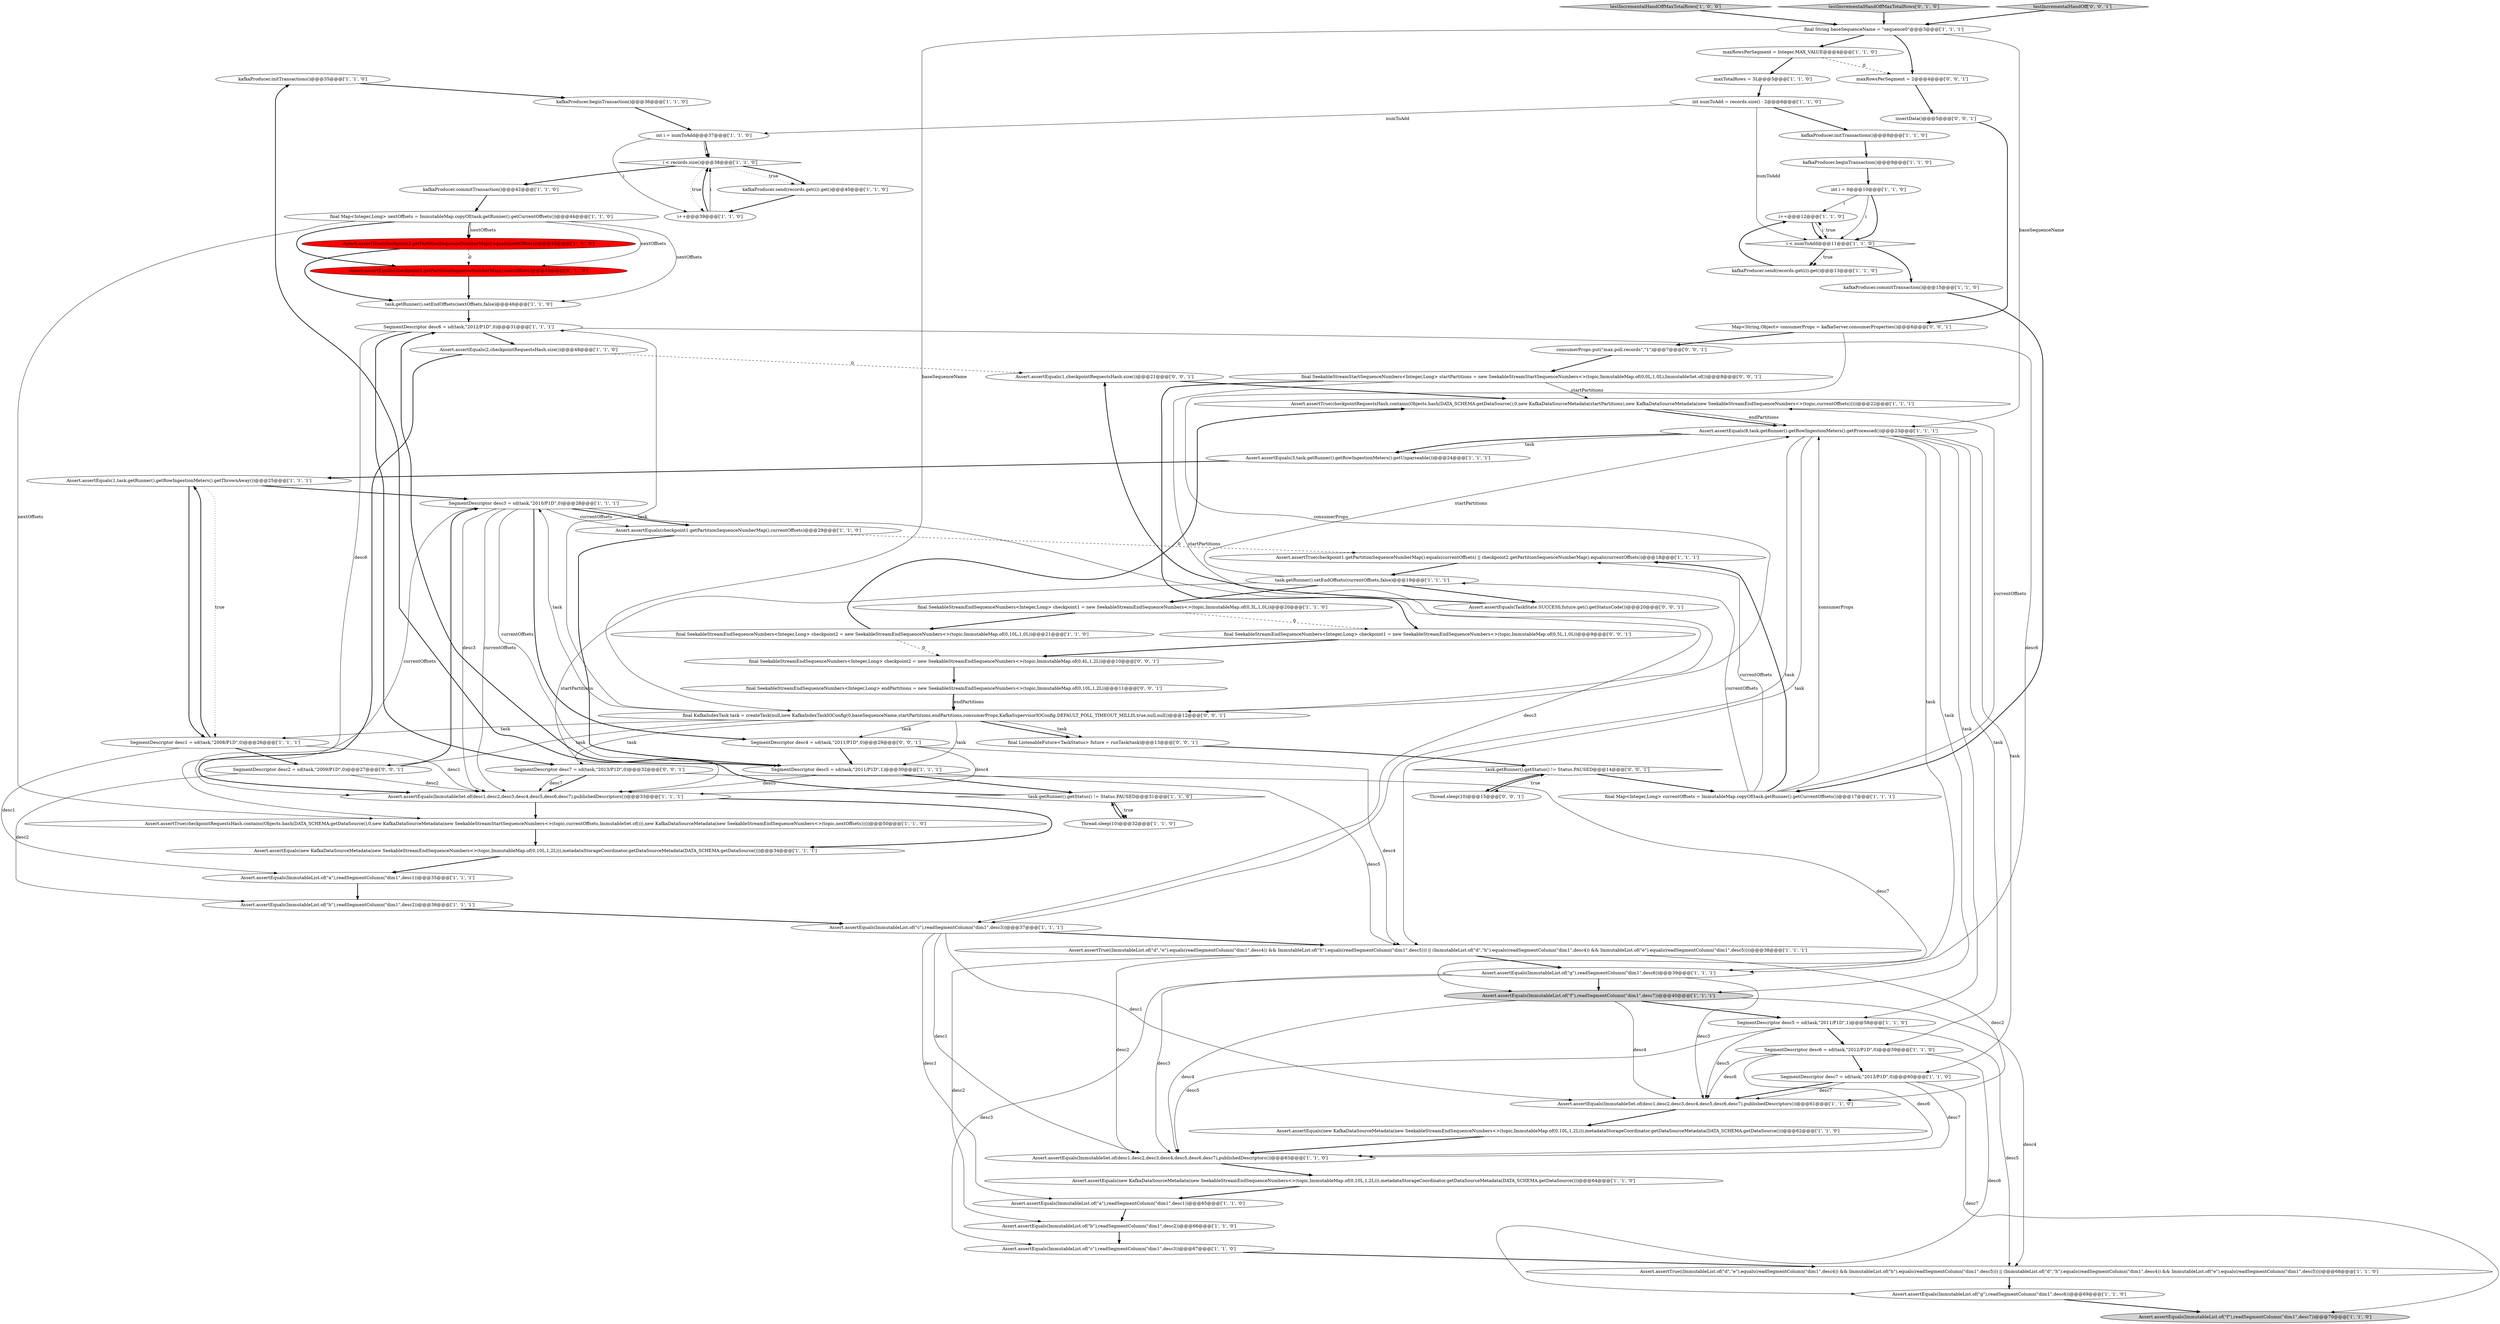 digraph {
51 [style = filled, label = "kafkaProducer.initTransactions()@@@35@@@['1', '1', '0']", fillcolor = white, shape = ellipse image = "AAA0AAABBB1BBB"];
78 [style = filled, label = "final KafkaIndexTask task = createTask(null,new KafkaIndexTaskIOConfig(0,baseSequenceName,startPartitions,endPartitions,consumerProps,KafkaSupervisorIOConfig.DEFAULT_POLL_TIMEOUT_MILLIS,true,null,null))@@@12@@@['0', '0', '1']", fillcolor = white, shape = ellipse image = "AAA0AAABBB3BBB"];
46 [style = filled, label = "Assert.assertEquals(ImmutableList.of(\"b\"),readSegmentColumn(\"dim1\",desc2))@@@66@@@['1', '1', '0']", fillcolor = white, shape = ellipse image = "AAA0AAABBB1BBB"];
35 [style = filled, label = "SegmentDescriptor desc5 = sd(task,\"2011/P1D\",1)@@@58@@@['1', '1', '0']", fillcolor = white, shape = ellipse image = "AAA0AAABBB1BBB"];
33 [style = filled, label = "Assert.assertEquals(new KafkaDataSourceMetadata(new SeekableStreamEndSequenceNumbers<>(topic,ImmutableMap.of(0,10L,1,2L))),metadataStorageCoordinator.getDataSourceMetadata(DATA_SCHEMA.getDataSource()))@@@64@@@['1', '1', '0']", fillcolor = white, shape = ellipse image = "AAA0AAABBB1BBB"];
17 [style = filled, label = "Assert.assertEquals(ImmutableSet.of(desc1,desc2,desc3,desc4,desc5,desc6,desc7),publishedDescriptors())@@@63@@@['1', '1', '0']", fillcolor = white, shape = ellipse image = "AAA0AAABBB1BBB"];
4 [style = filled, label = "kafkaProducer.beginTransaction()@@@9@@@['1', '1', '0']", fillcolor = white, shape = ellipse image = "AAA0AAABBB1BBB"];
31 [style = filled, label = "testIncrementalHandOffMaxTotalRows['1', '0', '0']", fillcolor = lightgray, shape = diamond image = "AAA0AAABBB1BBB"];
19 [style = filled, label = "Assert.assertTrue(checkpoint2.getPartitionSequenceNumberMap().equals(nextOffsets))@@@45@@@['1', '0', '0']", fillcolor = red, shape = ellipse image = "AAA1AAABBB1BBB"];
59 [style = filled, label = "final SeekableStreamEndSequenceNumbers<Integer,Long> checkpoint1 = new SeekableStreamEndSequenceNumbers<>(topic,ImmutableMap.of(0,3L,1,0L))@@@20@@@['1', '1', '0']", fillcolor = white, shape = ellipse image = "AAA0AAABBB1BBB"];
80 [style = filled, label = "Assert.assertEquals(1,checkpointRequestsHash.size())@@@21@@@['0', '0', '1']", fillcolor = white, shape = ellipse image = "AAA0AAABBB3BBB"];
53 [style = filled, label = "kafkaProducer.commitTransaction()@@@42@@@['1', '1', '0']", fillcolor = white, shape = ellipse image = "AAA0AAABBB1BBB"];
9 [style = filled, label = "Assert.assertEquals(ImmutableList.of(\"f\"),readSegmentColumn(\"dim1\",desc7))@@@40@@@['1', '1', '1']", fillcolor = lightgray, shape = ellipse image = "AAA0AAABBB1BBB"];
11 [style = filled, label = "i < records.size()@@@38@@@['1', '1', '0']", fillcolor = white, shape = diamond image = "AAA0AAABBB1BBB"];
44 [style = filled, label = "Assert.assertTrue((ImmutableList.of(\"d\",\"e\").equals(readSegmentColumn(\"dim1\",desc4)) && ImmutableList.of(\"h\").equals(readSegmentColumn(\"dim1\",desc5))) || (ImmutableList.of(\"d\",\"h\").equals(readSegmentColumn(\"dim1\",desc4)) && ImmutableList.of(\"e\").equals(readSegmentColumn(\"dim1\",desc5))))@@@38@@@['1', '1', '1']", fillcolor = white, shape = ellipse image = "AAA0AAABBB1BBB"];
49 [style = filled, label = "maxRowsPerSegment = Integer.MAX_VALUE@@@4@@@['1', '1', '0']", fillcolor = white, shape = ellipse image = "AAA0AAABBB1BBB"];
39 [style = filled, label = "Assert.assertEquals(new KafkaDataSourceMetadata(new SeekableStreamEndSequenceNumbers<>(topic,ImmutableMap.of(0,10L,1,2L))),metadataStorageCoordinator.getDataSourceMetadata(DATA_SCHEMA.getDataSource()))@@@62@@@['1', '1', '0']", fillcolor = white, shape = ellipse image = "AAA0AAABBB1BBB"];
56 [style = filled, label = "final Map<Integer,Long> currentOffsets = ImmutableMap.copyOf(task.getRunner().getCurrentOffsets())@@@17@@@['1', '1', '1']", fillcolor = white, shape = ellipse image = "AAA0AAABBB1BBB"];
55 [style = filled, label = "i++@@@12@@@['1', '1', '0']", fillcolor = white, shape = ellipse image = "AAA0AAABBB1BBB"];
0 [style = filled, label = "Assert.assertEquals(new KafkaDataSourceMetadata(new SeekableStreamEndSequenceNumbers<>(topic,ImmutableMap.of(0,10L,1,2L))),metadataStorageCoordinator.getDataSourceMetadata(DATA_SCHEMA.getDataSource()))@@@34@@@['1', '1', '1']", fillcolor = white, shape = ellipse image = "AAA0AAABBB1BBB"];
61 [style = filled, label = "testIncrementalHandOffMaxTotalRows['0', '1', '0']", fillcolor = lightgray, shape = diamond image = "AAA0AAABBB2BBB"];
41 [style = filled, label = "Thread.sleep(10)@@@32@@@['1', '1', '0']", fillcolor = white, shape = ellipse image = "AAA0AAABBB1BBB"];
45 [style = filled, label = "final Map<Integer,Long> nextOffsets = ImmutableMap.copyOf(task.getRunner().getCurrentOffsets())@@@44@@@['1', '1', '0']", fillcolor = white, shape = ellipse image = "AAA0AAABBB1BBB"];
1 [style = filled, label = "task.getRunner().setEndOffsets(nextOffsets,false)@@@46@@@['1', '1', '0']", fillcolor = white, shape = ellipse image = "AAA0AAABBB1BBB"];
13 [style = filled, label = "SegmentDescriptor desc6 = sd(task,\"2012/P1D\",0)@@@59@@@['1', '1', '0']", fillcolor = white, shape = ellipse image = "AAA0AAABBB1BBB"];
26 [style = filled, label = "Assert.assertTrue(checkpoint1.getPartitionSequenceNumberMap().equals(currentOffsets) || checkpoint2.getPartitionSequenceNumberMap().equals(currentOffsets))@@@18@@@['1', '1', '1']", fillcolor = white, shape = ellipse image = "AAA0AAABBB1BBB"];
70 [style = filled, label = "testIncrementalHandOff['0', '0', '1']", fillcolor = lightgray, shape = diamond image = "AAA0AAABBB3BBB"];
71 [style = filled, label = "final SeekableStreamEndSequenceNumbers<Integer,Long> checkpoint1 = new SeekableStreamEndSequenceNumbers<>(topic,ImmutableMap.of(0,5L,1,0L))@@@9@@@['0', '0', '1']", fillcolor = white, shape = ellipse image = "AAA0AAABBB3BBB"];
30 [style = filled, label = "Assert.assertEquals(ImmutableList.of(\"c\"),readSegmentColumn(\"dim1\",desc3))@@@37@@@['1', '1', '1']", fillcolor = white, shape = ellipse image = "AAA0AAABBB1BBB"];
75 [style = filled, label = "final SeekableStreamStartSequenceNumbers<Integer,Long> startPartitions = new SeekableStreamStartSequenceNumbers<>(topic,ImmutableMap.of(0,0L,1,0L),ImmutableSet.of())@@@8@@@['0', '0', '1']", fillcolor = white, shape = ellipse image = "AAA0AAABBB3BBB"];
21 [style = filled, label = "final SeekableStreamEndSequenceNumbers<Integer,Long> checkpoint2 = new SeekableStreamEndSequenceNumbers<>(topic,ImmutableMap.of(0,10L,1,0L))@@@21@@@['1', '1', '0']", fillcolor = white, shape = ellipse image = "AAA0AAABBB1BBB"];
2 [style = filled, label = "Assert.assertEquals(2,checkpointRequestsHash.size())@@@48@@@['1', '1', '0']", fillcolor = white, shape = ellipse image = "AAA0AAABBB1BBB"];
23 [style = filled, label = "int i = numToAdd@@@37@@@['1', '1', '0']", fillcolor = white, shape = ellipse image = "AAA0AAABBB1BBB"];
27 [style = filled, label = "kafkaProducer.send(records.get(i)).get()@@@40@@@['1', '1', '0']", fillcolor = white, shape = ellipse image = "AAA0AAABBB1BBB"];
42 [style = filled, label = "Assert.assertEquals(ImmutableList.of(\"b\"),readSegmentColumn(\"dim1\",desc2))@@@36@@@['1', '1', '1']", fillcolor = white, shape = ellipse image = "AAA0AAABBB1BBB"];
48 [style = filled, label = "SegmentDescriptor desc5 = sd(task,\"2011/P1D\",1)@@@30@@@['1', '1', '1']", fillcolor = white, shape = ellipse image = "AAA0AAABBB1BBB"];
79 [style = filled, label = "maxRowsPerSegment = 2@@@4@@@['0', '0', '1']", fillcolor = white, shape = ellipse image = "AAA0AAABBB3BBB"];
10 [style = filled, label = "kafkaProducer.beginTransaction()@@@36@@@['1', '1', '0']", fillcolor = white, shape = ellipse image = "AAA0AAABBB1BBB"];
3 [style = filled, label = "final String baseSequenceName = \"sequence0\"@@@3@@@['1', '1', '1']", fillcolor = white, shape = ellipse image = "AAA0AAABBB1BBB"];
36 [style = filled, label = "Assert.assertEquals(1,task.getRunner().getRowIngestionMeters().getThrownAway())@@@25@@@['1', '1', '1']", fillcolor = white, shape = ellipse image = "AAA0AAABBB1BBB"];
63 [style = filled, label = "task.getRunner().getStatus() != Status.PAUSED@@@14@@@['0', '0', '1']", fillcolor = white, shape = diamond image = "AAA0AAABBB3BBB"];
62 [style = filled, label = "Assert.assertEquals(checkpoint2.getPartitionSequenceNumberMap(),nextOffsets)@@@45@@@['0', '1', '0']", fillcolor = red, shape = ellipse image = "AAA1AAABBB2BBB"];
64 [style = filled, label = "Thread.sleep(10)@@@15@@@['0', '0', '1']", fillcolor = white, shape = ellipse image = "AAA0AAABBB3BBB"];
68 [style = filled, label = "Assert.assertEquals(TaskState.SUCCESS,future.get().getStatusCode())@@@20@@@['0', '0', '1']", fillcolor = white, shape = ellipse image = "AAA0AAABBB3BBB"];
6 [style = filled, label = "Assert.assertTrue(checkpointRequestsHash.contains(Objects.hash(DATA_SCHEMA.getDataSource(),0,new KafkaDataSourceMetadata(startPartitions),new KafkaDataSourceMetadata(new SeekableStreamEndSequenceNumbers<>(topic,currentOffsets)))))@@@22@@@['1', '1', '1']", fillcolor = white, shape = ellipse image = "AAA0AAABBB1BBB"];
24 [style = filled, label = "SegmentDescriptor desc6 = sd(task,\"2012/P1D\",0)@@@31@@@['1', '1', '1']", fillcolor = white, shape = ellipse image = "AAA0AAABBB1BBB"];
69 [style = filled, label = "Map<String,Object> consumerProps = kafkaServer.consumerProperties()@@@6@@@['0', '0', '1']", fillcolor = white, shape = ellipse image = "AAA0AAABBB3BBB"];
67 [style = filled, label = "consumerProps.put(\"max.poll.records\",\"1\")@@@7@@@['0', '0', '1']", fillcolor = white, shape = ellipse image = "AAA0AAABBB3BBB"];
38 [style = filled, label = "SegmentDescriptor desc7 = sd(task,\"2013/P1D\",0)@@@60@@@['1', '1', '0']", fillcolor = white, shape = ellipse image = "AAA0AAABBB1BBB"];
77 [style = filled, label = "SegmentDescriptor desc2 = sd(task,\"2009/P1D\",0)@@@27@@@['0', '0', '1']", fillcolor = white, shape = ellipse image = "AAA0AAABBB3BBB"];
54 [style = filled, label = "kafkaProducer.initTransactions()@@@8@@@['1', '1', '0']", fillcolor = white, shape = ellipse image = "AAA0AAABBB1BBB"];
22 [style = filled, label = "Assert.assertEquals(ImmutableList.of(\"c\"),readSegmentColumn(\"dim1\",desc3))@@@67@@@['1', '1', '0']", fillcolor = white, shape = ellipse image = "AAA0AAABBB1BBB"];
47 [style = filled, label = "Assert.assertEquals(checkpoint1.getPartitionSequenceNumberMap(),currentOffsets)@@@29@@@['1', '1', '0']", fillcolor = white, shape = ellipse image = "AAA0AAABBB1BBB"];
20 [style = filled, label = "Assert.assertTrue((ImmutableList.of(\"d\",\"e\").equals(readSegmentColumn(\"dim1\",desc4)) && ImmutableList.of(\"h\").equals(readSegmentColumn(\"dim1\",desc5))) || (ImmutableList.of(\"d\",\"h\").equals(readSegmentColumn(\"dim1\",desc4)) && ImmutableList.of(\"e\").equals(readSegmentColumn(\"dim1\",desc5))))@@@68@@@['1', '1', '0']", fillcolor = white, shape = ellipse image = "AAA0AAABBB1BBB"];
37 [style = filled, label = "i++@@@39@@@['1', '1', '0']", fillcolor = white, shape = ellipse image = "AAA0AAABBB1BBB"];
18 [style = filled, label = "Assert.assertEquals(ImmutableList.of(\"a\"),readSegmentColumn(\"dim1\",desc1))@@@35@@@['1', '1', '1']", fillcolor = white, shape = ellipse image = "AAA0AAABBB1BBB"];
43 [style = filled, label = "Assert.assertEquals(8,task.getRunner().getRowIngestionMeters().getProcessed())@@@23@@@['1', '1', '1']", fillcolor = white, shape = ellipse image = "AAA0AAABBB1BBB"];
57 [style = filled, label = "Assert.assertEquals(ImmutableList.of(\"a\"),readSegmentColumn(\"dim1\",desc1))@@@65@@@['1', '1', '0']", fillcolor = white, shape = ellipse image = "AAA0AAABBB1BBB"];
74 [style = filled, label = "insertData()@@@5@@@['0', '0', '1']", fillcolor = white, shape = ellipse image = "AAA0AAABBB3BBB"];
28 [style = filled, label = "int i = 0@@@10@@@['1', '1', '0']", fillcolor = white, shape = ellipse image = "AAA0AAABBB1BBB"];
29 [style = filled, label = "kafkaProducer.commitTransaction()@@@15@@@['1', '1', '0']", fillcolor = white, shape = ellipse image = "AAA0AAABBB1BBB"];
12 [style = filled, label = "SegmentDescriptor desc3 = sd(task,\"2010/P1D\",0)@@@28@@@['1', '1', '1']", fillcolor = white, shape = ellipse image = "AAA0AAABBB1BBB"];
15 [style = filled, label = "Assert.assertEquals(ImmutableSet.of(desc1,desc2,desc3,desc4,desc5,desc6,desc7),publishedDescriptors())@@@33@@@['1', '1', '1']", fillcolor = white, shape = ellipse image = "AAA0AAABBB1BBB"];
7 [style = filled, label = "SegmentDescriptor desc1 = sd(task,\"2008/P1D\",0)@@@26@@@['1', '1', '1']", fillcolor = white, shape = ellipse image = "AAA0AAABBB1BBB"];
25 [style = filled, label = "Assert.assertEquals(3,task.getRunner().getRowIngestionMeters().getUnparseable())@@@24@@@['1', '1', '1']", fillcolor = white, shape = ellipse image = "AAA0AAABBB1BBB"];
52 [style = filled, label = "int numToAdd = records.size() - 2@@@6@@@['1', '1', '0']", fillcolor = white, shape = ellipse image = "AAA0AAABBB1BBB"];
60 [style = filled, label = "Assert.assertEquals(ImmutableList.of(\"f\"),readSegmentColumn(\"dim1\",desc7))@@@70@@@['1', '1', '0']", fillcolor = lightgray, shape = ellipse image = "AAA0AAABBB1BBB"];
16 [style = filled, label = "task.getRunner().getStatus() != Status.PAUSED@@@31@@@['1', '1', '0']", fillcolor = white, shape = diamond image = "AAA0AAABBB1BBB"];
72 [style = filled, label = "SegmentDescriptor desc7 = sd(task,\"2013/P1D\",0)@@@32@@@['0', '0', '1']", fillcolor = white, shape = ellipse image = "AAA0AAABBB3BBB"];
76 [style = filled, label = "final ListenableFuture<TaskStatus> future = runTask(task)@@@13@@@['0', '0', '1']", fillcolor = white, shape = ellipse image = "AAA0AAABBB3BBB"];
65 [style = filled, label = "final SeekableStreamEndSequenceNumbers<Integer,Long> checkpoint2 = new SeekableStreamEndSequenceNumbers<>(topic,ImmutableMap.of(0,4L,1,2L))@@@10@@@['0', '0', '1']", fillcolor = white, shape = ellipse image = "AAA0AAABBB3BBB"];
5 [style = filled, label = "Assert.assertEquals(ImmutableList.of(\"g\"),readSegmentColumn(\"dim1\",desc6))@@@69@@@['1', '1', '0']", fillcolor = white, shape = ellipse image = "AAA0AAABBB1BBB"];
58 [style = filled, label = "maxTotalRows = 3L@@@5@@@['1', '1', '0']", fillcolor = white, shape = ellipse image = "AAA0AAABBB1BBB"];
8 [style = filled, label = "Assert.assertEquals(ImmutableList.of(\"g\"),readSegmentColumn(\"dim1\",desc6))@@@39@@@['1', '1', '1']", fillcolor = white, shape = ellipse image = "AAA0AAABBB1BBB"];
34 [style = filled, label = "Assert.assertTrue(checkpointRequestsHash.contains(Objects.hash(DATA_SCHEMA.getDataSource(),0,new KafkaDataSourceMetadata(new SeekableStreamStartSequenceNumbers<>(topic,currentOffsets,ImmutableSet.of())),new KafkaDataSourceMetadata(new SeekableStreamEndSequenceNumbers<>(topic,nextOffsets)))))@@@50@@@['1', '1', '0']", fillcolor = white, shape = ellipse image = "AAA0AAABBB1BBB"];
40 [style = filled, label = "Assert.assertEquals(ImmutableSet.of(desc1,desc2,desc3,desc4,desc5,desc6,desc7),publishedDescriptors())@@@61@@@['1', '1', '0']", fillcolor = white, shape = ellipse image = "AAA0AAABBB1BBB"];
14 [style = filled, label = "i < numToAdd@@@11@@@['1', '1', '0']", fillcolor = white, shape = diamond image = "AAA0AAABBB1BBB"];
66 [style = filled, label = "SegmentDescriptor desc4 = sd(task,\"2011/P1D\",0)@@@29@@@['0', '0', '1']", fillcolor = white, shape = ellipse image = "AAA0AAABBB3BBB"];
73 [style = filled, label = "final SeekableStreamEndSequenceNumbers<Integer,Long> endPartitions = new SeekableStreamEndSequenceNumbers<>(topic,ImmutableMap.of(0,10L,1,2L))@@@11@@@['0', '0', '1']", fillcolor = white, shape = ellipse image = "AAA0AAABBB3BBB"];
50 [style = filled, label = "kafkaProducer.send(records.get(i)).get()@@@13@@@['1', '1', '0']", fillcolor = white, shape = ellipse image = "AAA0AAABBB1BBB"];
32 [style = filled, label = "task.getRunner().setEndOffsets(currentOffsets,false)@@@19@@@['1', '1', '1']", fillcolor = white, shape = ellipse image = "AAA0AAABBB1BBB"];
74->69 [style = bold, label=""];
16->51 [style = bold, label=""];
13->17 [style = solid, label="desc6"];
6->43 [style = bold, label=""];
44->8 [style = bold, label=""];
70->3 [style = bold, label=""];
37->11 [style = bold, label=""];
6->43 [style = solid, label="endPartitions"];
55->14 [style = bold, label=""];
23->11 [style = solid, label="i"];
8->17 [style = solid, label="desc3"];
56->26 [style = solid, label="currentOffsets"];
63->56 [style = bold, label=""];
77->12 [style = bold, label=""];
9->20 [style = solid, label="desc4"];
78->66 [style = solid, label="task"];
72->9 [style = solid, label="desc7"];
36->12 [style = bold, label=""];
29->56 [style = bold, label=""];
51->10 [style = bold, label=""];
72->15 [style = bold, label=""];
12->34 [style = solid, label="currentOffsets"];
9->35 [style = bold, label=""];
28->14 [style = bold, label=""];
16->41 [style = bold, label=""];
12->47 [style = bold, label=""];
19->1 [style = bold, label=""];
61->3 [style = bold, label=""];
7->15 [style = solid, label="desc1"];
50->55 [style = bold, label=""];
15->0 [style = bold, label=""];
66->44 [style = solid, label="desc4"];
45->62 [style = bold, label=""];
2->15 [style = bold, label=""];
77->15 [style = solid, label="desc2"];
13->5 [style = solid, label="desc6"];
56->26 [style = bold, label=""];
75->78 [style = solid, label="startPartitions"];
72->15 [style = solid, label="desc7"];
23->37 [style = solid, label="i"];
71->65 [style = bold, label=""];
16->41 [style = dotted, label="true"];
12->15 [style = solid, label="desc3"];
48->24 [style = bold, label=""];
19->62 [style = dashed, label="0"];
21->65 [style = dashed, label="0"];
12->30 [style = solid, label="desc3"];
57->46 [style = bold, label=""];
9->17 [style = solid, label="desc4"];
63->64 [style = dotted, label="true"];
3->43 [style = solid, label="baseSequenceName"];
11->37 [style = dotted, label="true"];
26->32 [style = bold, label=""];
24->72 [style = bold, label=""];
65->73 [style = bold, label=""];
15->34 [style = bold, label=""];
43->30 [style = solid, label="task"];
47->48 [style = bold, label=""];
38->17 [style = solid, label="desc7"];
32->68 [style = bold, label=""];
49->58 [style = bold, label=""];
75->6 [style = solid, label="startPartitions"];
25->36 [style = bold, label=""];
30->17 [style = solid, label="desc1"];
68->80 [style = bold, label=""];
43->44 [style = solid, label="task"];
78->12 [style = solid, label="task"];
38->40 [style = solid, label="desc7"];
38->60 [style = solid, label="desc7"];
32->59 [style = bold, label=""];
34->0 [style = bold, label=""];
66->48 [style = bold, label=""];
78->72 [style = solid, label="task"];
36->7 [style = dotted, label="true"];
56->32 [style = solid, label="currentOffsets"];
43->25 [style = solid, label="task"];
22->20 [style = bold, label=""];
48->16 [style = bold, label=""];
73->78 [style = bold, label=""];
44->17 [style = solid, label="desc2"];
52->23 [style = solid, label="numToAdd"];
31->3 [style = bold, label=""];
43->38 [style = solid, label="task"];
9->40 [style = solid, label="desc4"];
35->17 [style = solid, label="desc5"];
55->14 [style = solid, label="i"];
30->44 [style = bold, label=""];
59->21 [style = bold, label=""];
52->54 [style = bold, label=""];
45->19 [style = solid, label="nextOffsets"];
30->40 [style = solid, label="desc1"];
12->15 [style = solid, label="currentOffsets"];
77->42 [style = solid, label="desc2"];
62->1 [style = bold, label=""];
67->75 [style = bold, label=""];
24->15 [style = solid, label="desc6"];
78->24 [style = solid, label="task"];
12->47 [style = solid, label="currentOffsets"];
33->57 [style = bold, label=""];
28->55 [style = solid, label="i"];
43->8 [style = solid, label="task"];
7->77 [style = bold, label=""];
52->14 [style = solid, label="numToAdd"];
47->26 [style = dashed, label="0"];
8->22 [style = solid, label="desc3"];
3->79 [style = bold, label=""];
12->66 [style = bold, label=""];
48->15 [style = solid, label="desc5"];
27->37 [style = bold, label=""];
49->79 [style = dashed, label="0"];
45->34 [style = solid, label="nextOffsets"];
40->39 [style = bold, label=""];
78->77 [style = solid, label="task"];
11->27 [style = dotted, label="true"];
59->71 [style = dashed, label="0"];
39->17 [style = bold, label=""];
10->23 [style = bold, label=""];
32->15 [style = solid, label="startPartitions"];
3->78 [style = solid, label="baseSequenceName"];
37->11 [style = solid, label="i"];
69->78 [style = solid, label="consumerProps"];
14->29 [style = bold, label=""];
14->50 [style = bold, label=""];
0->18 [style = bold, label=""];
41->16 [style = bold, label=""];
12->48 [style = solid, label="currentOffsets"];
23->11 [style = bold, label=""];
80->6 [style = bold, label=""];
38->40 [style = bold, label=""];
78->48 [style = solid, label="task"];
45->1 [style = solid, label="nextOffsets"];
78->76 [style = solid, label="task"];
7->36 [style = bold, label=""];
8->40 [style = solid, label="desc3"];
46->22 [style = bold, label=""];
28->14 [style = solid, label="i"];
45->62 [style = solid, label="nextOffsets"];
69->67 [style = bold, label=""];
24->2 [style = bold, label=""];
21->6 [style = bold, label=""];
14->50 [style = dotted, label="true"];
5->60 [style = bold, label=""];
63->64 [style = bold, label=""];
64->63 [style = bold, label=""];
7->18 [style = solid, label="desc1"];
17->33 [style = bold, label=""];
54->4 [style = bold, label=""];
32->43 [style = solid, label="startPartitions"];
4->28 [style = bold, label=""];
20->5 [style = bold, label=""];
43->35 [style = solid, label="task"];
56->6 [style = solid, label="currentOffsets"];
11->53 [style = bold, label=""];
44->40 [style = solid, label="desc2"];
30->57 [style = solid, label="desc1"];
24->8 [style = solid, label="desc6"];
56->43 [style = solid, label="consumerProps"];
36->7 [style = bold, label=""];
45->19 [style = bold, label=""];
1->24 [style = bold, label=""];
42->30 [style = bold, label=""];
13->40 [style = solid, label="desc6"];
48->44 [style = solid, label="desc5"];
35->20 [style = solid, label="desc5"];
43->13 [style = solid, label="task"];
8->9 [style = bold, label=""];
79->74 [style = bold, label=""];
66->15 [style = solid, label="desc4"];
78->7 [style = solid, label="task"];
14->55 [style = dotted, label="true"];
75->71 [style = bold, label=""];
13->38 [style = bold, label=""];
44->46 [style = solid, label="desc2"];
58->52 [style = bold, label=""];
3->49 [style = bold, label=""];
78->76 [style = bold, label=""];
43->9 [style = solid, label="task"];
43->25 [style = bold, label=""];
35->13 [style = bold, label=""];
73->78 [style = solid, label="endPartitions"];
76->63 [style = bold, label=""];
2->80 [style = dashed, label="0"];
35->40 [style = solid, label="desc5"];
53->45 [style = bold, label=""];
11->27 [style = bold, label=""];
18->42 [style = bold, label=""];
}
